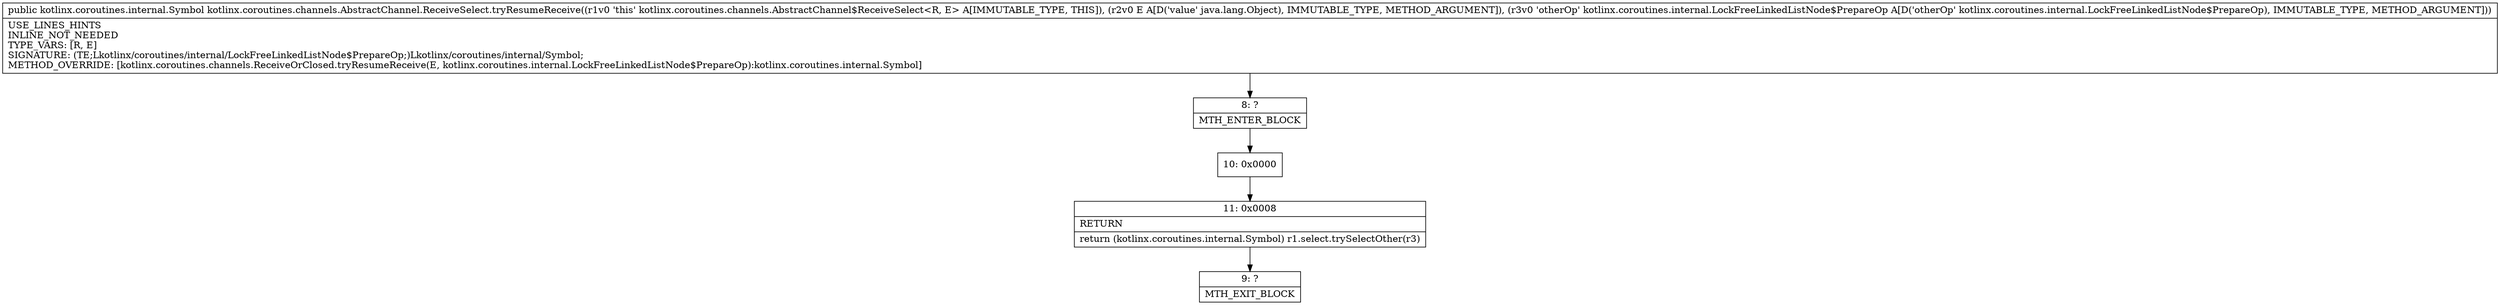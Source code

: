 digraph "CFG forkotlinx.coroutines.channels.AbstractChannel.ReceiveSelect.tryResumeReceive(Ljava\/lang\/Object;Lkotlinx\/coroutines\/internal\/LockFreeLinkedListNode$PrepareOp;)Lkotlinx\/coroutines\/internal\/Symbol;" {
Node_8 [shape=record,label="{8\:\ ?|MTH_ENTER_BLOCK\l}"];
Node_10 [shape=record,label="{10\:\ 0x0000}"];
Node_11 [shape=record,label="{11\:\ 0x0008|RETURN\l|return (kotlinx.coroutines.internal.Symbol) r1.select.trySelectOther(r3)\l}"];
Node_9 [shape=record,label="{9\:\ ?|MTH_EXIT_BLOCK\l}"];
MethodNode[shape=record,label="{public kotlinx.coroutines.internal.Symbol kotlinx.coroutines.channels.AbstractChannel.ReceiveSelect.tryResumeReceive((r1v0 'this' kotlinx.coroutines.channels.AbstractChannel$ReceiveSelect\<R, E\> A[IMMUTABLE_TYPE, THIS]), (r2v0 E A[D('value' java.lang.Object), IMMUTABLE_TYPE, METHOD_ARGUMENT]), (r3v0 'otherOp' kotlinx.coroutines.internal.LockFreeLinkedListNode$PrepareOp A[D('otherOp' kotlinx.coroutines.internal.LockFreeLinkedListNode$PrepareOp), IMMUTABLE_TYPE, METHOD_ARGUMENT]))  | USE_LINES_HINTS\lINLINE_NOT_NEEDED\lTYPE_VARS: [R, E]\lSIGNATURE: (TE;Lkotlinx\/coroutines\/internal\/LockFreeLinkedListNode$PrepareOp;)Lkotlinx\/coroutines\/internal\/Symbol;\lMETHOD_OVERRIDE: [kotlinx.coroutines.channels.ReceiveOrClosed.tryResumeReceive(E, kotlinx.coroutines.internal.LockFreeLinkedListNode$PrepareOp):kotlinx.coroutines.internal.Symbol]\l}"];
MethodNode -> Node_8;Node_8 -> Node_10;
Node_10 -> Node_11;
Node_11 -> Node_9;
}

